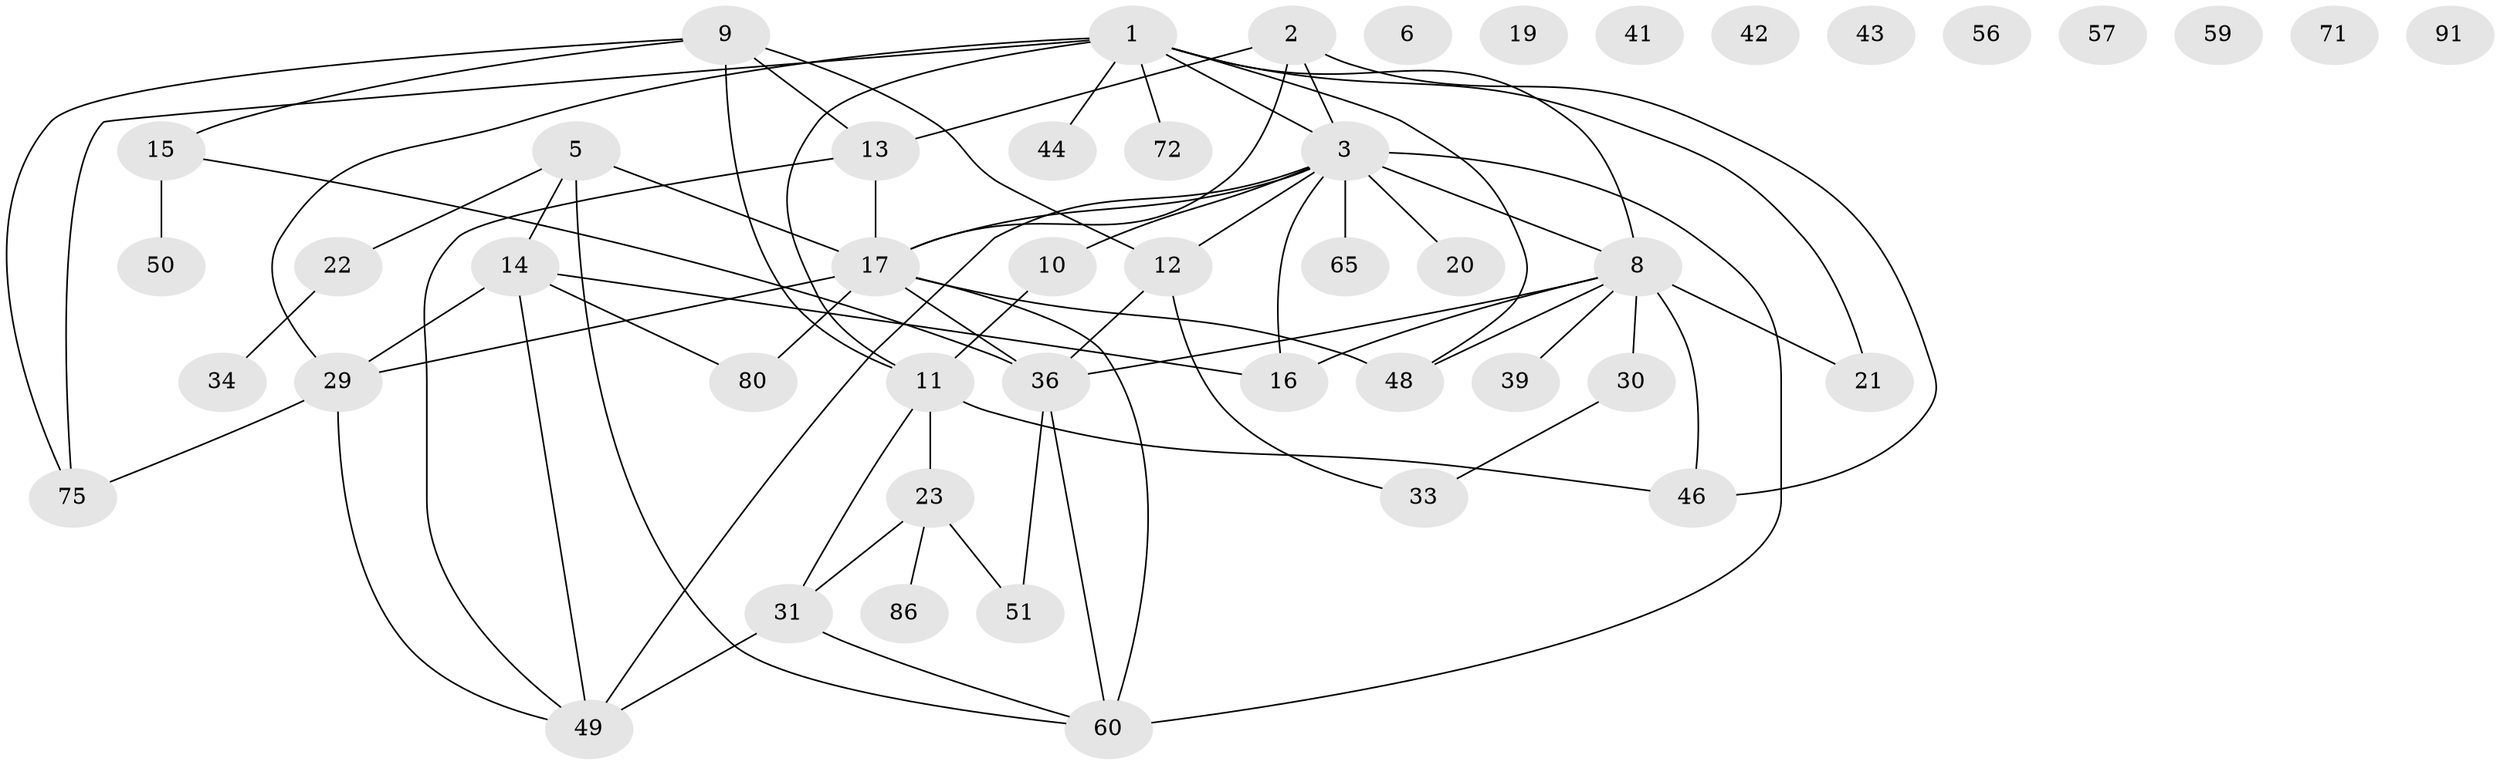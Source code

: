 // original degree distribution, {5: 0.05319148936170213, 4: 0.1702127659574468, 8: 0.02127659574468085, 0: 0.09574468085106383, 3: 0.26595744680851063, 2: 0.2127659574468085, 1: 0.1702127659574468, 6: 0.010638297872340425}
// Generated by graph-tools (version 1.1) at 2025/12/03/09/25 04:12:57]
// undirected, 47 vertices, 68 edges
graph export_dot {
graph [start="1"]
  node [color=gray90,style=filled];
  1 [super="+26+24"];
  2;
  3 [super="+62+67+47+7+4"];
  5;
  6;
  8 [super="+25"];
  9 [super="+18"];
  10;
  11 [super="+45+53"];
  12;
  13 [super="+32"];
  14 [super="+37"];
  15;
  16 [super="+40"];
  17 [super="+55"];
  19;
  20 [super="+79"];
  21 [super="+38"];
  22;
  23 [super="+88+35"];
  29;
  30;
  31 [super="+64"];
  33 [super="+77"];
  34 [super="+94"];
  36 [super="+58+63"];
  39 [super="+54"];
  41 [super="+89"];
  42;
  43;
  44;
  46 [super="+85+74"];
  48;
  49 [super="+70+61"];
  50 [super="+87"];
  51 [super="+81"];
  56;
  57;
  59;
  60 [super="+78+83"];
  65;
  71;
  72;
  75;
  80;
  86;
  91;
  1 -- 44;
  1 -- 3;
  1 -- 8;
  1 -- 48;
  1 -- 21;
  1 -- 72;
  1 -- 75;
  1 -- 11 [weight=2];
  1 -- 29;
  2 -- 3;
  2 -- 46;
  2 -- 13;
  2 -- 17;
  3 -- 8 [weight=3];
  3 -- 12;
  3 -- 20;
  3 -- 60;
  3 -- 65;
  3 -- 10;
  3 -- 17;
  3 -- 16 [weight=2];
  3 -- 49 [weight=2];
  5 -- 22;
  5 -- 60;
  5 -- 14;
  5 -- 17;
  8 -- 36;
  8 -- 39;
  8 -- 46;
  8 -- 48;
  8 -- 21;
  8 -- 30;
  8 -- 16;
  9 -- 12;
  9 -- 13;
  9 -- 75;
  9 -- 11;
  9 -- 15;
  10 -- 11;
  11 -- 46;
  11 -- 31;
  11 -- 23;
  12 -- 33;
  12 -- 36;
  13 -- 49;
  13 -- 17;
  14 -- 29;
  14 -- 80;
  14 -- 16;
  14 -- 49;
  15 -- 50;
  15 -- 36;
  17 -- 29;
  17 -- 36;
  17 -- 48;
  17 -- 80;
  17 -- 60;
  22 -- 34;
  23 -- 51;
  23 -- 31;
  23 -- 86;
  29 -- 75;
  29 -- 49;
  30 -- 33;
  31 -- 49;
  31 -- 60;
  36 -- 51;
  36 -- 60;
}
